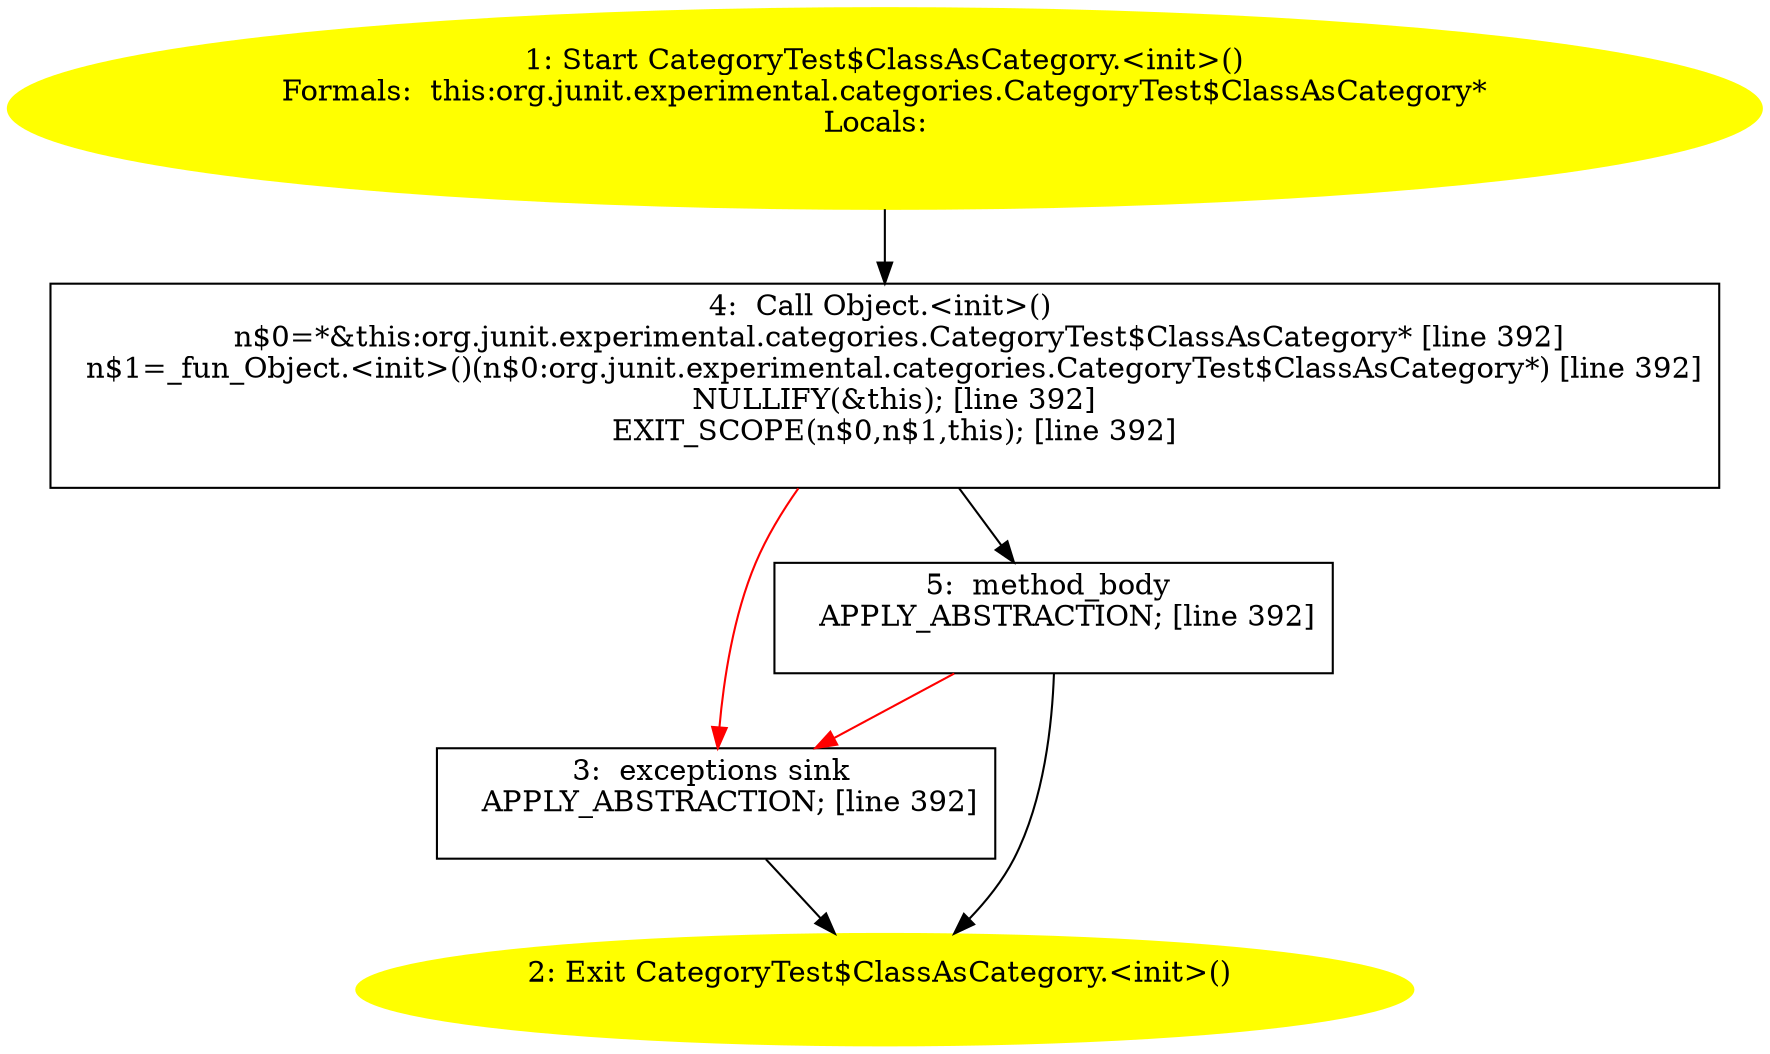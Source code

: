 /* @generated */
digraph cfg {
"org.junit.experimental.categories.CategoryTest$ClassAsCategory.<init>().79008fd9caf989a8e4d5a8df164243df_1" [label="1: Start CategoryTest$ClassAsCategory.<init>()\nFormals:  this:org.junit.experimental.categories.CategoryTest$ClassAsCategory*\nLocals:  \n  " color=yellow style=filled]
	

	 "org.junit.experimental.categories.CategoryTest$ClassAsCategory.<init>().79008fd9caf989a8e4d5a8df164243df_1" -> "org.junit.experimental.categories.CategoryTest$ClassAsCategory.<init>().79008fd9caf989a8e4d5a8df164243df_4" ;
"org.junit.experimental.categories.CategoryTest$ClassAsCategory.<init>().79008fd9caf989a8e4d5a8df164243df_2" [label="2: Exit CategoryTest$ClassAsCategory.<init>() \n  " color=yellow style=filled]
	

"org.junit.experimental.categories.CategoryTest$ClassAsCategory.<init>().79008fd9caf989a8e4d5a8df164243df_3" [label="3:  exceptions sink \n   APPLY_ABSTRACTION; [line 392]\n " shape="box"]
	

	 "org.junit.experimental.categories.CategoryTest$ClassAsCategory.<init>().79008fd9caf989a8e4d5a8df164243df_3" -> "org.junit.experimental.categories.CategoryTest$ClassAsCategory.<init>().79008fd9caf989a8e4d5a8df164243df_2" ;
"org.junit.experimental.categories.CategoryTest$ClassAsCategory.<init>().79008fd9caf989a8e4d5a8df164243df_4" [label="4:  Call Object.<init>() \n   n$0=*&this:org.junit.experimental.categories.CategoryTest$ClassAsCategory* [line 392]\n  n$1=_fun_Object.<init>()(n$0:org.junit.experimental.categories.CategoryTest$ClassAsCategory*) [line 392]\n  NULLIFY(&this); [line 392]\n  EXIT_SCOPE(n$0,n$1,this); [line 392]\n " shape="box"]
	

	 "org.junit.experimental.categories.CategoryTest$ClassAsCategory.<init>().79008fd9caf989a8e4d5a8df164243df_4" -> "org.junit.experimental.categories.CategoryTest$ClassAsCategory.<init>().79008fd9caf989a8e4d5a8df164243df_5" ;
	 "org.junit.experimental.categories.CategoryTest$ClassAsCategory.<init>().79008fd9caf989a8e4d5a8df164243df_4" -> "org.junit.experimental.categories.CategoryTest$ClassAsCategory.<init>().79008fd9caf989a8e4d5a8df164243df_3" [color="red" ];
"org.junit.experimental.categories.CategoryTest$ClassAsCategory.<init>().79008fd9caf989a8e4d5a8df164243df_5" [label="5:  method_body \n   APPLY_ABSTRACTION; [line 392]\n " shape="box"]
	

	 "org.junit.experimental.categories.CategoryTest$ClassAsCategory.<init>().79008fd9caf989a8e4d5a8df164243df_5" -> "org.junit.experimental.categories.CategoryTest$ClassAsCategory.<init>().79008fd9caf989a8e4d5a8df164243df_2" ;
	 "org.junit.experimental.categories.CategoryTest$ClassAsCategory.<init>().79008fd9caf989a8e4d5a8df164243df_5" -> "org.junit.experimental.categories.CategoryTest$ClassAsCategory.<init>().79008fd9caf989a8e4d5a8df164243df_3" [color="red" ];
}
